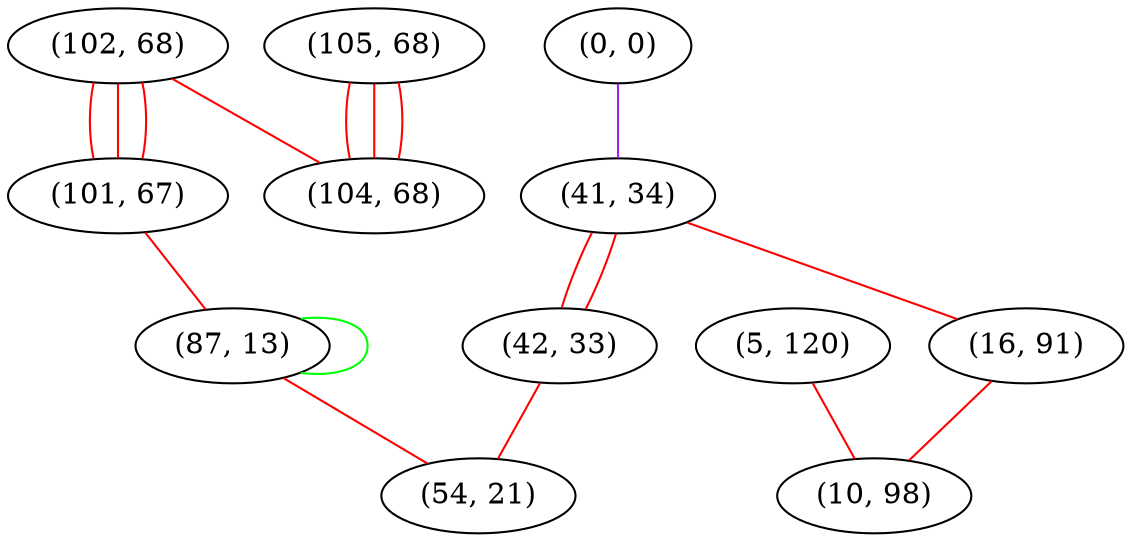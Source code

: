 graph "" {
"(102, 68)";
"(0, 0)";
"(105, 68)";
"(41, 34)";
"(5, 120)";
"(16, 91)";
"(42, 33)";
"(101, 67)";
"(104, 68)";
"(87, 13)";
"(54, 21)";
"(10, 98)";
"(102, 68)" -- "(104, 68)"  [color=red, key=0, weight=1];
"(102, 68)" -- "(101, 67)"  [color=red, key=0, weight=1];
"(102, 68)" -- "(101, 67)"  [color=red, key=1, weight=1];
"(102, 68)" -- "(101, 67)"  [color=red, key=2, weight=1];
"(0, 0)" -- "(41, 34)"  [color=purple, key=0, weight=4];
"(105, 68)" -- "(104, 68)"  [color=red, key=0, weight=1];
"(105, 68)" -- "(104, 68)"  [color=red, key=1, weight=1];
"(105, 68)" -- "(104, 68)"  [color=red, key=2, weight=1];
"(41, 34)" -- "(16, 91)"  [color=red, key=0, weight=1];
"(41, 34)" -- "(42, 33)"  [color=red, key=0, weight=1];
"(41, 34)" -- "(42, 33)"  [color=red, key=1, weight=1];
"(5, 120)" -- "(10, 98)"  [color=red, key=0, weight=1];
"(16, 91)" -- "(10, 98)"  [color=red, key=0, weight=1];
"(42, 33)" -- "(54, 21)"  [color=red, key=0, weight=1];
"(101, 67)" -- "(87, 13)"  [color=red, key=0, weight=1];
"(87, 13)" -- "(87, 13)"  [color=green, key=0, weight=2];
"(87, 13)" -- "(54, 21)"  [color=red, key=0, weight=1];
}
